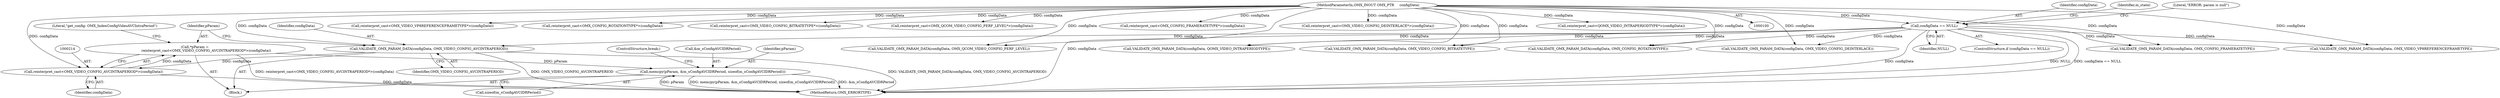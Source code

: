 digraph "0_Android_560ccdb509a7b86186fac0fce1b25bd9a3e6a6e8_4@API" {
"1000218" [label="(Call,memcpy(pParam, &m_sConfigAVCIDRPeriod, sizeof(m_sConfigAVCIDRPeriod)))"];
"1000211" [label="(Call,*pParam =\n                     reinterpret_cast<OMX_VIDEO_CONFIG_AVCINTRAPERIOD*>(configData))"];
"1000213" [label="(Call,reinterpret_cast<OMX_VIDEO_CONFIG_AVCINTRAPERIOD*>(configData))"];
"1000207" [label="(Call,VALIDATE_OMX_PARAM_DATA(configData, OMX_VIDEO_CONFIG_AVCINTRAPERIOD))"];
"1000109" [label="(Call,configData == NULL)"];
"1000103" [label="(MethodParameterIn,OMX_INOUT OMX_PTR     configData)"];
"1000219" [label="(Identifier,pParam)"];
"1000218" [label="(Call,memcpy(pParam, &m_sConfigAVCIDRPeriod, sizeof(m_sConfigAVCIDRPeriod)))"];
"1000253" [label="(Call,reinterpret_cast<OMX_VIDEO_VP8REFERENCEFRAMETYPE*>(configData))"];
"1000217" [label="(Literal,\"get_config: OMX_IndexConfigVideoAVCIntraPeriod\")"];
"1000267" [label="(Call,VALIDATE_OMX_PARAM_DATA(configData, OMX_QCOM_VIDEO_CONFIG_PERF_LEVEL))"];
"1000213" [label="(Call,reinterpret_cast<OMX_VIDEO_CONFIG_AVCINTRAPERIOD*>(configData))"];
"1000175" [label="(Call,reinterpret_cast<OMX_CONFIG_ROTATIONTYPE*>(configData))"];
"1000139" [label="(Call,reinterpret_cast<OMX_VIDEO_CONFIG_BITRATETYPE*>(configData))"];
"1000211" [label="(Call,*pParam =\n                     reinterpret_cast<OMX_VIDEO_CONFIG_AVCINTRAPERIOD*>(configData))"];
"1000111" [label="(Identifier,NULL)"];
"1000274" [label="(Call,reinterpret_cast<OMX_QCOM_VIDEO_CONFIG_PERF_LEVEL*>(configData))"];
"1000119" [label="(Identifier,m_state)"];
"1000310" [label="(MethodReturn,OMX_ERRORTYPE)"];
"1000207" [label="(Call,VALIDATE_OMX_PARAM_DATA(configData, OMX_VIDEO_CONFIG_AVCINTRAPERIOD))"];
"1000114" [label="(Literal,\"ERROR: param is null\")"];
"1000169" [label="(Call,VALIDATE_OMX_PARAM_DATA(configData, OMX_CONFIG_ROTATIONTYPE))"];
"1000208" [label="(Identifier,configData)"];
"1000212" [label="(Identifier,pParam)"];
"1000224" [label="(ControlStructure,break;)"];
"1000103" [label="(MethodParameterIn,OMX_INOUT OMX_PTR     configData)"];
"1000157" [label="(Call,reinterpret_cast<OMX_CONFIG_FRAMERATETYPE*>(configData))"];
"1000247" [label="(Call,VALIDATE_OMX_PARAM_DATA(configData, OMX_VIDEO_VP8REFERENCEFRAMETYPE))"];
"1000206" [label="(Block,)"];
"1000189" [label="(Call,VALIDATE_OMX_PARAM_DATA(configData, QOMX_VIDEO_INTRAPERIODTYPE))"];
"1000220" [label="(Call,&m_sConfigAVCIDRPeriod)"];
"1000110" [label="(Identifier,configData)"];
"1000215" [label="(Identifier,configData)"];
"1000222" [label="(Call,sizeof(m_sConfigAVCIDRPeriod))"];
"1000233" [label="(Call,reinterpret_cast<OMX_VIDEO_CONFIG_DEINTERLACE*>(configData))"];
"1000209" [label="(Identifier,OMX_VIDEO_CONFIG_AVCINTRAPERIOD)"];
"1000133" [label="(Call,VALIDATE_OMX_PARAM_DATA(configData, OMX_VIDEO_CONFIG_BITRATETYPE))"];
"1000227" [label="(Call,VALIDATE_OMX_PARAM_DATA(configData, OMX_VIDEO_CONFIG_DEINTERLACE))"];
"1000109" [label="(Call,configData == NULL)"];
"1000195" [label="(Call,reinterpret_cast<QOMX_VIDEO_INTRAPERIODTYPE*>(configData))"];
"1000108" [label="(ControlStructure,if (configData == NULL))"];
"1000151" [label="(Call,VALIDATE_OMX_PARAM_DATA(configData, OMX_CONFIG_FRAMERATETYPE))"];
"1000218" -> "1000206"  [label="AST: "];
"1000218" -> "1000222"  [label="CFG: "];
"1000219" -> "1000218"  [label="AST: "];
"1000220" -> "1000218"  [label="AST: "];
"1000222" -> "1000218"  [label="AST: "];
"1000224" -> "1000218"  [label="CFG: "];
"1000218" -> "1000310"  [label="DDG: pParam"];
"1000218" -> "1000310"  [label="DDG: memcpy(pParam, &m_sConfigAVCIDRPeriod, sizeof(m_sConfigAVCIDRPeriod))"];
"1000218" -> "1000310"  [label="DDG: &m_sConfigAVCIDRPeriod"];
"1000211" -> "1000218"  [label="DDG: pParam"];
"1000211" -> "1000206"  [label="AST: "];
"1000211" -> "1000213"  [label="CFG: "];
"1000212" -> "1000211"  [label="AST: "];
"1000213" -> "1000211"  [label="AST: "];
"1000217" -> "1000211"  [label="CFG: "];
"1000211" -> "1000310"  [label="DDG: reinterpret_cast<OMX_VIDEO_CONFIG_AVCINTRAPERIOD*>(configData)"];
"1000213" -> "1000211"  [label="DDG: configData"];
"1000213" -> "1000215"  [label="CFG: "];
"1000214" -> "1000213"  [label="AST: "];
"1000215" -> "1000213"  [label="AST: "];
"1000213" -> "1000310"  [label="DDG: configData"];
"1000207" -> "1000213"  [label="DDG: configData"];
"1000103" -> "1000213"  [label="DDG: configData"];
"1000207" -> "1000206"  [label="AST: "];
"1000207" -> "1000209"  [label="CFG: "];
"1000208" -> "1000207"  [label="AST: "];
"1000209" -> "1000207"  [label="AST: "];
"1000212" -> "1000207"  [label="CFG: "];
"1000207" -> "1000310"  [label="DDG: OMX_VIDEO_CONFIG_AVCINTRAPERIOD"];
"1000207" -> "1000310"  [label="DDG: VALIDATE_OMX_PARAM_DATA(configData, OMX_VIDEO_CONFIG_AVCINTRAPERIOD)"];
"1000109" -> "1000207"  [label="DDG: configData"];
"1000103" -> "1000207"  [label="DDG: configData"];
"1000109" -> "1000108"  [label="AST: "];
"1000109" -> "1000111"  [label="CFG: "];
"1000110" -> "1000109"  [label="AST: "];
"1000111" -> "1000109"  [label="AST: "];
"1000114" -> "1000109"  [label="CFG: "];
"1000119" -> "1000109"  [label="CFG: "];
"1000109" -> "1000310"  [label="DDG: configData"];
"1000109" -> "1000310"  [label="DDG: NULL"];
"1000109" -> "1000310"  [label="DDG: configData == NULL"];
"1000103" -> "1000109"  [label="DDG: configData"];
"1000109" -> "1000133"  [label="DDG: configData"];
"1000109" -> "1000151"  [label="DDG: configData"];
"1000109" -> "1000169"  [label="DDG: configData"];
"1000109" -> "1000189"  [label="DDG: configData"];
"1000109" -> "1000227"  [label="DDG: configData"];
"1000109" -> "1000247"  [label="DDG: configData"];
"1000109" -> "1000267"  [label="DDG: configData"];
"1000103" -> "1000100"  [label="AST: "];
"1000103" -> "1000310"  [label="DDG: configData"];
"1000103" -> "1000133"  [label="DDG: configData"];
"1000103" -> "1000139"  [label="DDG: configData"];
"1000103" -> "1000151"  [label="DDG: configData"];
"1000103" -> "1000157"  [label="DDG: configData"];
"1000103" -> "1000169"  [label="DDG: configData"];
"1000103" -> "1000175"  [label="DDG: configData"];
"1000103" -> "1000189"  [label="DDG: configData"];
"1000103" -> "1000195"  [label="DDG: configData"];
"1000103" -> "1000227"  [label="DDG: configData"];
"1000103" -> "1000233"  [label="DDG: configData"];
"1000103" -> "1000247"  [label="DDG: configData"];
"1000103" -> "1000253"  [label="DDG: configData"];
"1000103" -> "1000267"  [label="DDG: configData"];
"1000103" -> "1000274"  [label="DDG: configData"];
}
